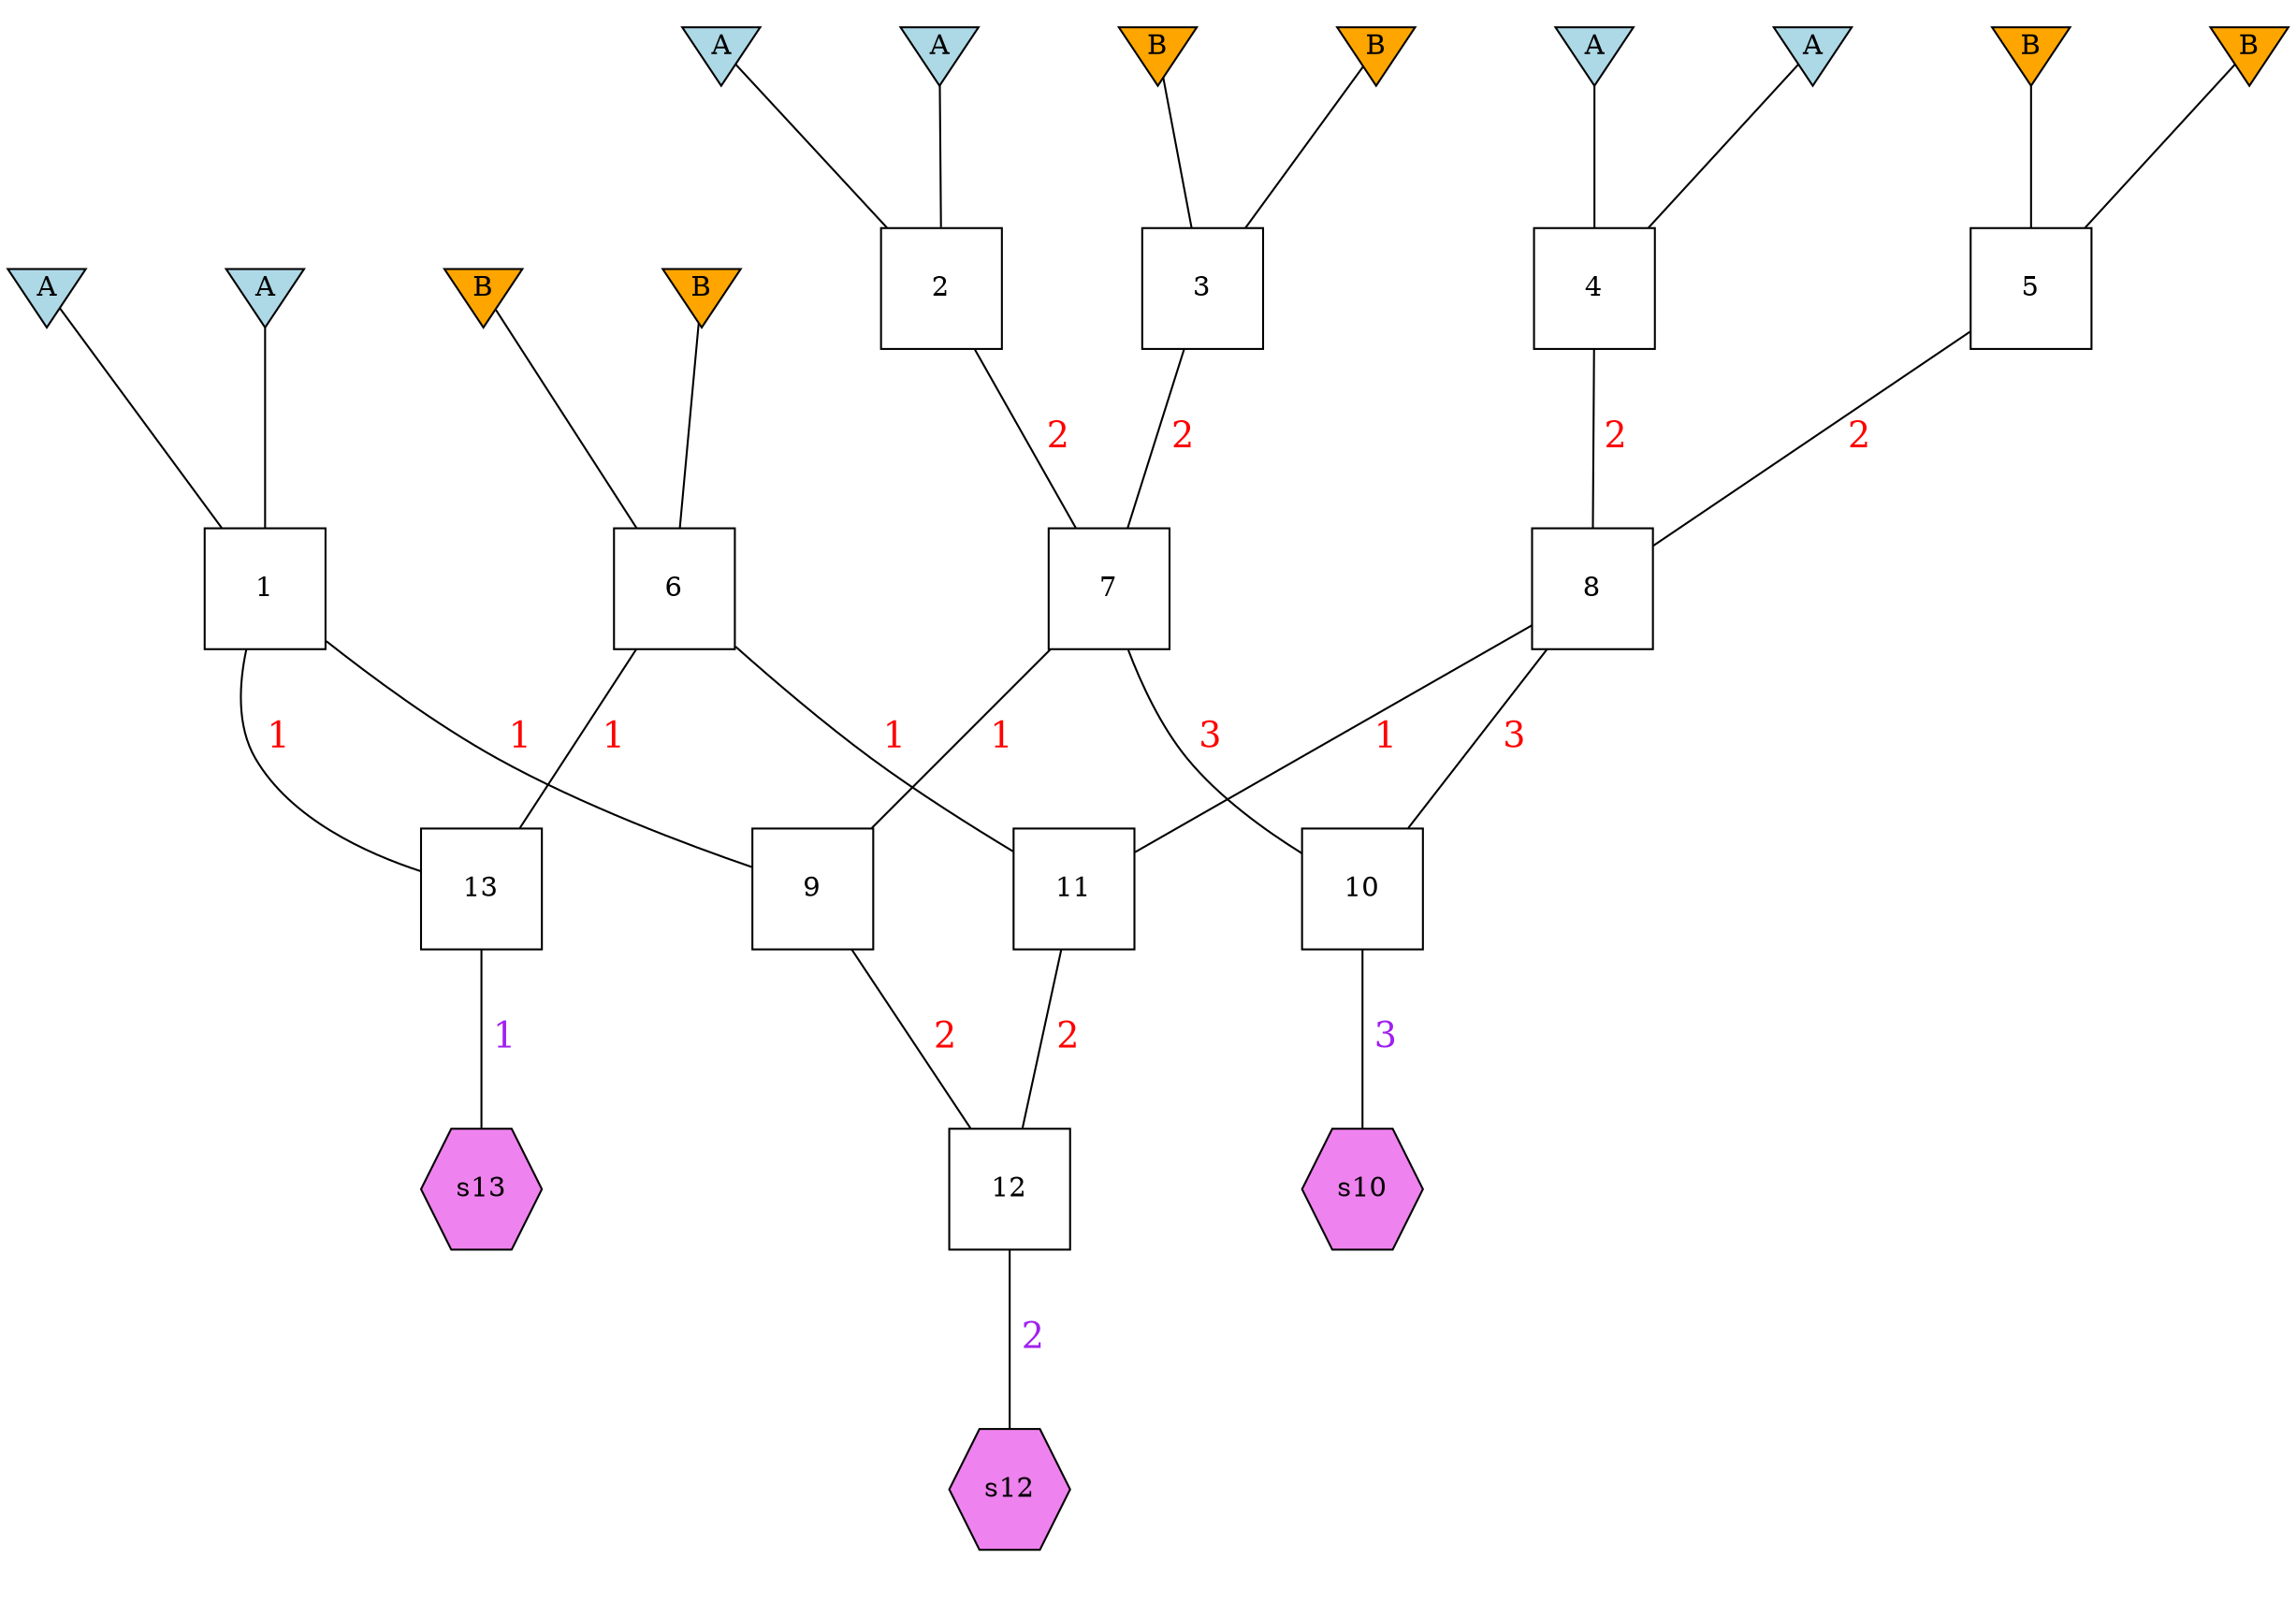 digraph xxx {
label = "  "
ranksep = 1
nodesep = 1
compress = false
"1a" [shape=invtriangle, regular=1, height=0.56, fixedsize=true, label=A, style=filled, fillcolor=lightblue];
"2a" [shape=invtriangle, regular=1, height=0.56, fixedsize=true, label=A, style=filled, fillcolor=lightblue];
"3a" [shape=invtriangle, regular=1, height=0.56, fixedsize=true, label=B, style=filled, fillcolor=orange];
"4a" [shape=invtriangle, regular=1, height=0.56, fixedsize=true, label=A, style=filled, fillcolor=lightblue];
"5a" [shape=invtriangle, regular=1, height=0.56, fixedsize=true, label=B, style=filled, fillcolor=orange];
"6a" [shape=invtriangle, regular=1, height=0.56, fixedsize=true, label=B, style=filled, fillcolor=orange];
"1b" [shape=invtriangle, regular=1, height=0.56, fixedsize=true, label=A, style=filled, fillcolor=lightblue];
"2b" [shape=invtriangle, regular=1, height=0.56, fixedsize=true, label=A, style=filled, fillcolor=lightblue];
"3b" [shape=invtriangle, regular=1, height=0.56, fixedsize=true, label=B, style=filled, fillcolor=orange];
"4b" [shape=invtriangle, regular=1, height=0.56, fixedsize=true, label=A, style=filled, fillcolor=lightblue];
"5b" [shape=invtriangle, regular=1, height=0.56, fixedsize=true, label=B, style=filled, fillcolor=orange];
"6b" [shape=invtriangle, regular=1, height=0.56, fixedsize=true, label=B, style=filled, fillcolor=orange];
"1" [shape=box, regular=1, height=0.86, fixedsize=true, label=1];
"2" [shape=box, regular=1, height=0.86, fixedsize=true, label=2];
"3" [shape=box, regular=1, height=0.86, fixedsize=true, label=3];
"4" [shape=box, regular=1, height=0.86, fixedsize=true, label=4];
"5" [shape=box, regular=1, height=0.86, fixedsize=true, label=5];
"6" [shape=box, regular=1, height=0.86, fixedsize=true, label=6];
"7" [shape=box, regular=1, height=0.86, fixedsize=true, label=7];
"8" [shape=box, regular=1, height=0.86, fixedsize=true, label=8];
"9" [shape=box, regular=1, height=0.86, fixedsize=true, label=9];
"10" [shape=box, regular=1, height=0.86, fixedsize=true, label=10];
"11" [shape=box, regular=1, height=0.86, fixedsize=true, label=11];
"12" [shape=box, regular=1, height=0.86, fixedsize=true, label=12];
"13" [shape=box, regular=1, height=0.86, fixedsize=true, label=13];
"s10" [shape=hexagon, regular=1, height=0.86, fixedsize=true, style=filled, fillcolor=violet, label=s10];
"s12" [shape=hexagon, regular=1, height=0.86, fixedsize=true, style=filled, fillcolor=violet, label=s12];
"s13" [shape=hexagon, regular=1, height=0.86, fixedsize=true, style=filled, fillcolor=violet, label=s13];
"1a" -> "1" [dir=none, style=solid];
"1b" -> "1" [dir=none, style=solid];
"2a" -> "2" [dir=none, style=solid];
"2b" -> "2" [dir=none, style=solid];
"3a" -> "3" [dir=none, style=solid];
"3b" -> "3" [dir=none, style=solid];
"4a" -> "4" [dir=none, style=solid];
"4b" -> "4" [dir=none, style=solid];
"5a" -> "5" [dir=none, style=solid];
"5b" -> "5" [dir=none, style=solid];
"6a" -> "6" [dir=none, style=solid];
"6b" -> "6" [dir=none, style=solid];
"2" -> "7" [dir=none, style=solid, label = " 2", fontsize=18, fontcolor=red];
"3" -> "7" [dir=none, style=solid, label = " 2", fontsize=18, fontcolor=red];
"4" -> "8" [dir=none, style=solid, label = " 2", fontsize=18, fontcolor=red];
"5" -> "8" [dir=none, style=solid, label = " 2", fontsize=18, fontcolor=red];
"1" -> "9" [dir=none, style=solid, label = " 1", fontsize=18, fontcolor=red];
"7" -> "9" [dir=none, style=solid, label = " 1", fontsize=18, fontcolor=red];
"7" -> "10" [dir=none, style=solid, label = " 3", fontsize=18, fontcolor=red];
"8" -> "10" [dir=none, style=solid, label = " 3", fontsize=18, fontcolor=red];
"8" -> "11" [dir=none, style=solid, label = " 1", fontsize=18, fontcolor=red];
"6" -> "11" [dir=none, style=solid, label = " 1", fontsize=18, fontcolor=red];
"9" -> "12" [dir=none, style=solid, label = " 2", fontsize=18, fontcolor=red];
"11" -> "12" [dir=none, style=solid, label = " 2", fontsize=18, fontcolor=red];
"1" -> "13" [dir=none, style=solid, label = " 1", fontsize=18, fontcolor=red];
"6" -> "13" [dir=none, style=solid, label = " 1", fontsize=18, fontcolor=red];
"10" -> "s10" [dir=none, style=solid, label = " 3", fontsize=18, fontcolor=purple];
"12" -> "s12" [dir=none, style=solid, label = " 2", fontsize=18, fontcolor=purple];
"13" -> "s13" [dir=none, style=solid, label = " 1", fontsize=18, fontcolor=purple];
}
